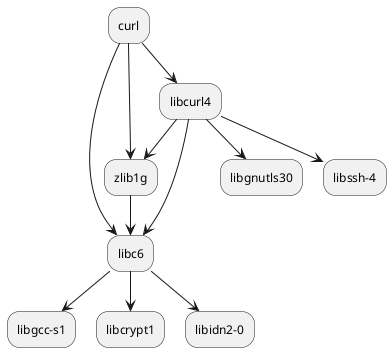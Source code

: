 @startuml
curl --> libc6
curl --> libcurl4
curl --> zlib1g
libc6 --> libgcc-s1
libc6 --> libcrypt1
libc6 --> libidn2-0
libcurl4 --> libc6
libcurl4 --> libgnutls30
libcurl4 --> libssh-4
libcurl4 --> zlib1g
zlib1g --> libc6
@enduml
